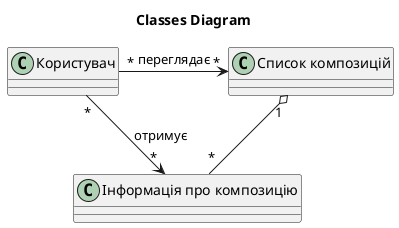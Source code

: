 @startuml
title Classes Diagram

Class Користувач
Class "Список композицій"
Class "Інформація про композицію"

"Користувач""*" -> "*""Список композицій" : переглядає
"Список композицій""1" o-- "*""Інформація про композицію"
"Користувач""*" -> "*""Інформація про композицію" : отримує

@enduml
